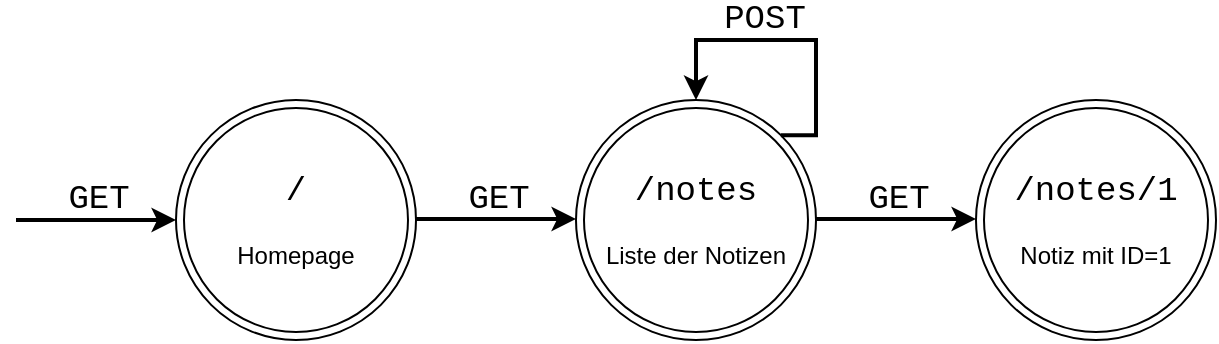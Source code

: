 <mxfile version="13.6.9" type="device"><diagram id="QkZXhMFi_1Jj6NRQ1gN-" name="Page-1"><mxGraphModel dx="1248" dy="711" grid="1" gridSize="10" guides="1" tooltips="1" connect="1" arrows="1" fold="1" page="1" pageScale="1" pageWidth="827" pageHeight="1169" math="0" shadow="0"><root><mxCell id="0"/><mxCell id="1" parent="0"/><mxCell id="C28uSZSE5DjxLwZPSlri-2" value="&lt;span&gt;&lt;font face=&quot;Courier New&quot; style=&quot;font-size: 17px&quot;&gt;/&lt;/font&gt;&lt;/span&gt;&lt;br&gt;&lt;span&gt;&lt;br&gt;Homepage&lt;/span&gt;" style="ellipse;shape=doubleEllipse;whiteSpace=wrap;html=1;aspect=fixed;" vertex="1" parent="1"><mxGeometry x="120" y="60" width="120" height="120" as="geometry"/></mxCell><mxCell id="C28uSZSE5DjxLwZPSlri-3" value="&lt;font&gt;&lt;span&gt;&lt;font face=&quot;Courier New&quot; style=&quot;font-size: 17px&quot;&gt;/notes&lt;/font&gt;&lt;/span&gt;&lt;br&gt;&lt;span style=&quot;font-size: 12px&quot;&gt;&lt;br&gt;Liste der Notizen&lt;/span&gt;&lt;/font&gt;" style="ellipse;shape=doubleEllipse;whiteSpace=wrap;html=1;aspect=fixed;" vertex="1" parent="1"><mxGeometry x="320" y="60" width="120" height="120" as="geometry"/></mxCell><mxCell id="C28uSZSE5DjxLwZPSlri-4" value="&lt;span&gt;&lt;font face=&quot;Courier New&quot; style=&quot;font-size: 17px&quot;&gt;/notes/1&lt;/font&gt;&lt;/span&gt;&lt;br&gt;&lt;span&gt;&lt;br&gt;Notiz mit ID=1&lt;/span&gt;" style="ellipse;shape=doubleEllipse;whiteSpace=wrap;html=1;aspect=fixed;" vertex="1" parent="1"><mxGeometry x="520" y="60" width="120" height="120" as="geometry"/></mxCell><mxCell id="C28uSZSE5DjxLwZPSlri-10" value="" style="endArrow=classic;html=1;entryX=0;entryY=0.5;entryDx=0;entryDy=0;strokeWidth=2;" edge="1" parent="1" target="C28uSZSE5DjxLwZPSlri-2"><mxGeometry width="50" height="50" relative="1" as="geometry"><mxPoint x="40" y="120" as="sourcePoint"/><mxPoint x="50" y="130" as="targetPoint"/></mxGeometry></mxCell><mxCell id="C28uSZSE5DjxLwZPSlri-12" value="&lt;font style=&quot;font-size: 17px&quot; face=&quot;Courier New&quot;&gt;GET&lt;/font&gt;" style="edgeLabel;html=1;align=center;verticalAlign=middle;resizable=0;points=[];labelBackgroundColor=none;" vertex="1" connectable="0" parent="C28uSZSE5DjxLwZPSlri-10"><mxGeometry x="-0.389" y="1" relative="1" as="geometry"><mxPoint x="16" y="-9" as="offset"/></mxGeometry></mxCell><mxCell id="C28uSZSE5DjxLwZPSlri-15" value="" style="endArrow=classic;html=1;entryX=0;entryY=0.5;entryDx=0;entryDy=0;strokeWidth=2;" edge="1" parent="1"><mxGeometry width="50" height="50" relative="1" as="geometry"><mxPoint x="240" y="119.5" as="sourcePoint"/><mxPoint x="320" y="119.5" as="targetPoint"/></mxGeometry></mxCell><mxCell id="C28uSZSE5DjxLwZPSlri-16" value="&lt;font style=&quot;font-size: 17px&quot; face=&quot;Courier New&quot;&gt;GET&lt;/font&gt;" style="edgeLabel;html=1;align=center;verticalAlign=middle;resizable=0;points=[];labelBackgroundColor=none;" vertex="1" connectable="0" parent="C28uSZSE5DjxLwZPSlri-15"><mxGeometry x="-0.389" y="1" relative="1" as="geometry"><mxPoint x="16" y="-8.5" as="offset"/></mxGeometry></mxCell><mxCell id="C28uSZSE5DjxLwZPSlri-17" style="edgeStyle=orthogonalEdgeStyle;rounded=0;orthogonalLoop=1;jettySize=auto;html=1;exitX=1;exitY=0;exitDx=0;exitDy=0;entryX=0.5;entryY=0;entryDx=0;entryDy=0;startArrow=none;startFill=0;strokeWidth=2;" edge="1" parent="1" source="C28uSZSE5DjxLwZPSlri-3" target="C28uSZSE5DjxLwZPSlri-3"><mxGeometry relative="1" as="geometry"><Array as="points"><mxPoint x="440" y="78"/><mxPoint x="440" y="30"/><mxPoint x="380" y="30"/></Array></mxGeometry></mxCell><mxCell id="C28uSZSE5DjxLwZPSlri-22" value="&lt;font style=&quot;font-size: 17px&quot; face=&quot;Courier New&quot;&gt;POST&lt;/font&gt;" style="edgeLabel;html=1;align=center;verticalAlign=middle;resizable=0;points=[];labelBackgroundColor=none;" vertex="1" connectable="0" parent="C28uSZSE5DjxLwZPSlri-17"><mxGeometry x="0.077" y="-2" relative="1" as="geometry"><mxPoint x="-8.17" y="-8" as="offset"/></mxGeometry></mxCell><mxCell id="C28uSZSE5DjxLwZPSlri-19" value="" style="endArrow=classic;html=1;entryX=0;entryY=0.5;entryDx=0;entryDy=0;strokeWidth=2;" edge="1" parent="1"><mxGeometry width="50" height="50" relative="1" as="geometry"><mxPoint x="440" y="119.5" as="sourcePoint"/><mxPoint x="520" y="119.5" as="targetPoint"/></mxGeometry></mxCell><mxCell id="C28uSZSE5DjxLwZPSlri-20" value="&lt;font style=&quot;font-size: 17px&quot; face=&quot;Courier New&quot;&gt;GET&lt;/font&gt;" style="edgeLabel;html=1;align=center;verticalAlign=middle;resizable=0;points=[];labelBackgroundColor=none;" vertex="1" connectable="0" parent="C28uSZSE5DjxLwZPSlri-19"><mxGeometry x="-0.389" y="1" relative="1" as="geometry"><mxPoint x="16" y="-9" as="offset"/></mxGeometry></mxCell></root></mxGraphModel></diagram></mxfile>